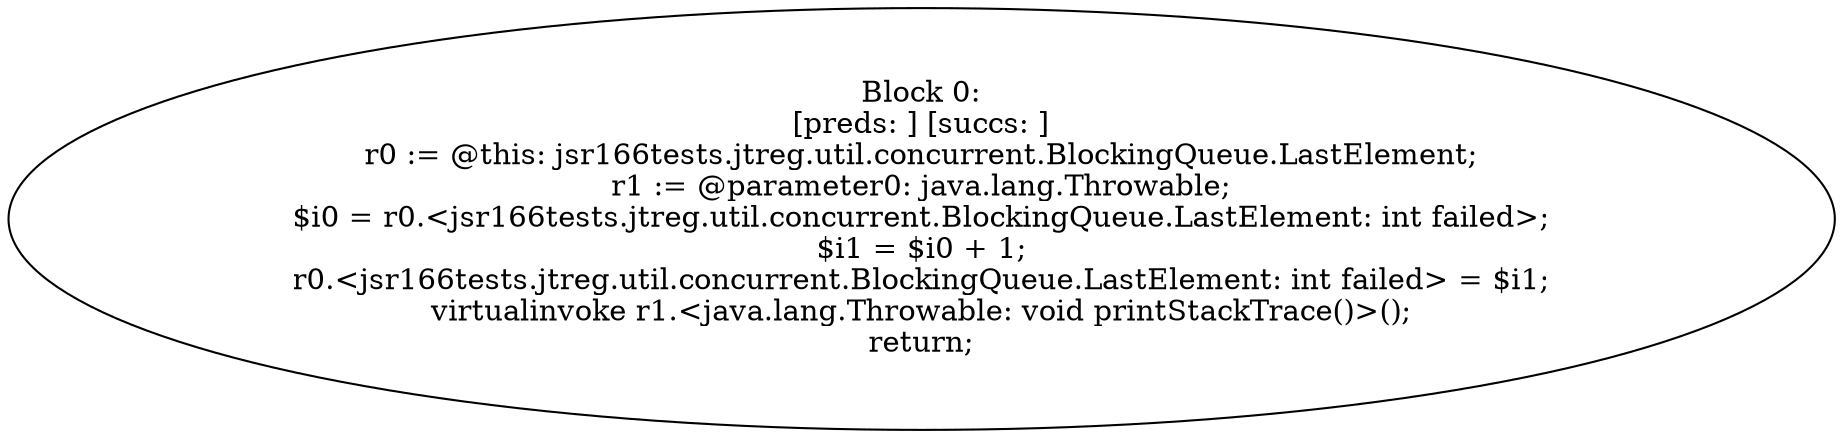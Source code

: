 digraph "unitGraph" {
    "Block 0:
[preds: ] [succs: ]
r0 := @this: jsr166tests.jtreg.util.concurrent.BlockingQueue.LastElement;
r1 := @parameter0: java.lang.Throwable;
$i0 = r0.<jsr166tests.jtreg.util.concurrent.BlockingQueue.LastElement: int failed>;
$i1 = $i0 + 1;
r0.<jsr166tests.jtreg.util.concurrent.BlockingQueue.LastElement: int failed> = $i1;
virtualinvoke r1.<java.lang.Throwable: void printStackTrace()>();
return;
"
}
